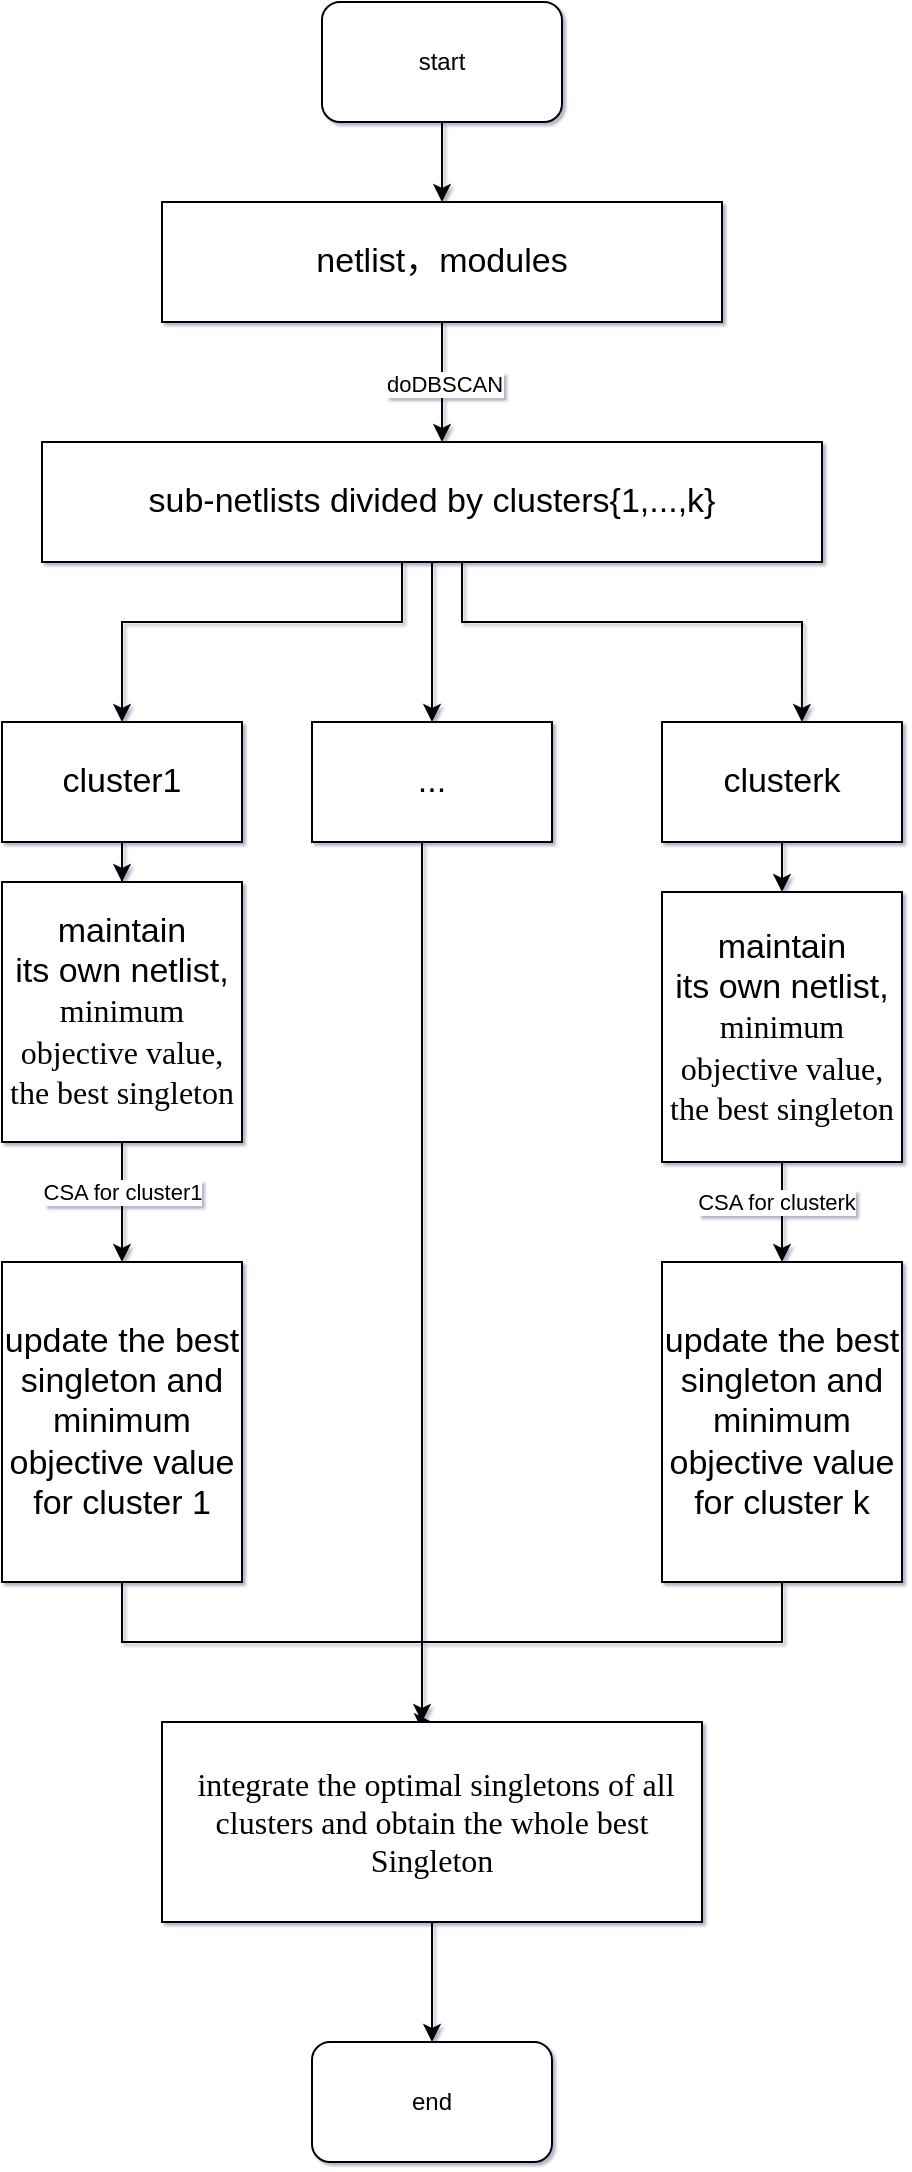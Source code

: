 <mxfile version="24.8.4">
  <diagram id="prtHgNgQTEPvFCAcTncT" name="Page-1">
    <mxGraphModel dx="2066" dy="1141" grid="0" gridSize="10" guides="1" tooltips="1" connect="1" arrows="1" fold="1" page="1" pageScale="1" pageWidth="827" pageHeight="1169" background="#ffffff" math="0" shadow="1">
      <root>
        <mxCell id="0" />
        <mxCell id="1" parent="0" />
        <mxCell id="1eqC_DHQyMoouY-uFuOv-2" style="edgeStyle=orthogonalEdgeStyle;rounded=0;orthogonalLoop=1;jettySize=auto;html=1;" edge="1" parent="1" source="1eqC_DHQyMoouY-uFuOv-1">
          <mxGeometry relative="1" as="geometry">
            <mxPoint x="340" y="330" as="targetPoint" />
          </mxGeometry>
        </mxCell>
        <mxCell id="1eqC_DHQyMoouY-uFuOv-3" value="doDBSCAN" style="edgeLabel;html=1;align=center;verticalAlign=middle;resizable=0;points=[];" vertex="1" connectable="0" parent="1eqC_DHQyMoouY-uFuOv-2">
          <mxGeometry x="0.25" y="-4" relative="1" as="geometry">
            <mxPoint x="4" y="-7" as="offset" />
          </mxGeometry>
        </mxCell>
        <mxCell id="1eqC_DHQyMoouY-uFuOv-1" value="netlist，modules" style="rounded=0;whiteSpace=wrap;html=1;fontSize=17;" vertex="1" parent="1">
          <mxGeometry x="200" y="210" width="280" height="60" as="geometry" />
        </mxCell>
        <mxCell id="1eqC_DHQyMoouY-uFuOv-5" style="edgeStyle=orthogonalEdgeStyle;rounded=0;orthogonalLoop=1;jettySize=auto;html=1;entryX=0.5;entryY=0;entryDx=0;entryDy=0;" edge="1" parent="1" source="1eqC_DHQyMoouY-uFuOv-4" target="1eqC_DHQyMoouY-uFuOv-7">
          <mxGeometry relative="1" as="geometry">
            <mxPoint x="335" y="440" as="targetPoint" />
            <Array as="points">
              <mxPoint x="320" y="420" />
              <mxPoint x="180" y="420" />
            </Array>
          </mxGeometry>
        </mxCell>
        <mxCell id="1eqC_DHQyMoouY-uFuOv-13" style="edgeStyle=orthogonalEdgeStyle;rounded=0;orthogonalLoop=1;jettySize=auto;html=1;entryX=0.5;entryY=0;entryDx=0;entryDy=0;" edge="1" parent="1" source="1eqC_DHQyMoouY-uFuOv-4" target="1eqC_DHQyMoouY-uFuOv-8">
          <mxGeometry relative="1" as="geometry">
            <Array as="points">
              <mxPoint x="335" y="440" />
              <mxPoint x="335" y="440" />
            </Array>
          </mxGeometry>
        </mxCell>
        <mxCell id="1eqC_DHQyMoouY-uFuOv-4" value="sub-netlists divided by clusters{1,...,k}" style="rounded=0;whiteSpace=wrap;html=1;fontSize=17;" vertex="1" parent="1">
          <mxGeometry x="140" y="330" width="390" height="60" as="geometry" />
        </mxCell>
        <mxCell id="1eqC_DHQyMoouY-uFuOv-21" value="" style="edgeStyle=orthogonalEdgeStyle;rounded=0;orthogonalLoop=1;jettySize=auto;html=1;curved=0;" edge="1" parent="1" source="1eqC_DHQyMoouY-uFuOv-7" target="1eqC_DHQyMoouY-uFuOv-20">
          <mxGeometry relative="1" as="geometry" />
        </mxCell>
        <mxCell id="1eqC_DHQyMoouY-uFuOv-7" value="cluster1" style="rounded=0;whiteSpace=wrap;html=1;fontSize=17;" vertex="1" parent="1">
          <mxGeometry x="120" y="470" width="120" height="60" as="geometry" />
        </mxCell>
        <mxCell id="1eqC_DHQyMoouY-uFuOv-37" style="edgeStyle=orthogonalEdgeStyle;rounded=0;orthogonalLoop=1;jettySize=auto;html=1;entryX=0.5;entryY=0;entryDx=0;entryDy=0;" edge="1" parent="1" source="1eqC_DHQyMoouY-uFuOv-8" target="1eqC_DHQyMoouY-uFuOv-34">
          <mxGeometry relative="1" as="geometry">
            <Array as="points">
              <mxPoint x="330" y="1020" />
            </Array>
          </mxGeometry>
        </mxCell>
        <mxCell id="1eqC_DHQyMoouY-uFuOv-8" value="..." style="rounded=0;whiteSpace=wrap;html=1;fontSize=17;" vertex="1" parent="1">
          <mxGeometry x="275" y="470" width="120" height="60" as="geometry" />
        </mxCell>
        <mxCell id="1eqC_DHQyMoouY-uFuOv-30" value="" style="edgeStyle=orthogonalEdgeStyle;rounded=0;orthogonalLoop=1;jettySize=auto;html=1;" edge="1" parent="1" source="1eqC_DHQyMoouY-uFuOv-9" target="1eqC_DHQyMoouY-uFuOv-29">
          <mxGeometry relative="1" as="geometry" />
        </mxCell>
        <mxCell id="1eqC_DHQyMoouY-uFuOv-9" value="clusterk" style="rounded=0;whiteSpace=wrap;html=1;fontSize=17;" vertex="1" parent="1">
          <mxGeometry x="450" y="470" width="120" height="60" as="geometry" />
        </mxCell>
        <mxCell id="1eqC_DHQyMoouY-uFuOv-14" style="edgeStyle=orthogonalEdgeStyle;rounded=0;orthogonalLoop=1;jettySize=auto;html=1;entryX=0.583;entryY=0;entryDx=0;entryDy=0;entryPerimeter=0;" edge="1" parent="1" source="1eqC_DHQyMoouY-uFuOv-4" target="1eqC_DHQyMoouY-uFuOv-9">
          <mxGeometry relative="1" as="geometry">
            <Array as="points">
              <mxPoint x="350" y="420" />
              <mxPoint x="520" y="420" />
            </Array>
          </mxGeometry>
        </mxCell>
        <mxCell id="1eqC_DHQyMoouY-uFuOv-25" style="edgeStyle=orthogonalEdgeStyle;rounded=0;orthogonalLoop=1;jettySize=auto;html=1;exitX=0.5;exitY=1;exitDx=0;exitDy=0;" edge="1" parent="1" source="1eqC_DHQyMoouY-uFuOv-20">
          <mxGeometry relative="1" as="geometry">
            <mxPoint x="180" y="740" as="targetPoint" />
            <Array as="points">
              <mxPoint x="180" y="700" />
              <mxPoint x="180" y="700" />
            </Array>
          </mxGeometry>
        </mxCell>
        <mxCell id="1eqC_DHQyMoouY-uFuOv-26" value="CSA for cluster1" style="edgeLabel;html=1;align=center;verticalAlign=middle;resizable=0;points=[];" vertex="1" connectable="0" parent="1eqC_DHQyMoouY-uFuOv-25">
          <mxGeometry x="-0.16" relative="1" as="geometry">
            <mxPoint as="offset" />
          </mxGeometry>
        </mxCell>
        <mxCell id="1eqC_DHQyMoouY-uFuOv-20" value="maintain&lt;div&gt;its own netlist,&lt;/div&gt;&lt;div&gt;&lt;span style=&quot;font-family: Poppins-Medium; font-size: 16px; text-align: start; background-color: rgb(255, 255, 255);&quot;&gt;minimum objective value, the best singleton&lt;/span&gt;&lt;/div&gt;" style="whiteSpace=wrap;html=1;fontSize=17;rounded=0;" vertex="1" parent="1">
          <mxGeometry x="120" y="550" width="120" height="130" as="geometry" />
        </mxCell>
        <mxCell id="1eqC_DHQyMoouY-uFuOv-35" value="" style="edgeStyle=orthogonalEdgeStyle;rounded=0;orthogonalLoop=1;jettySize=auto;html=1;" edge="1" parent="1" source="1eqC_DHQyMoouY-uFuOv-27" target="1eqC_DHQyMoouY-uFuOv-34">
          <mxGeometry relative="1" as="geometry">
            <Array as="points">
              <mxPoint x="180" y="930" />
              <mxPoint x="330" y="930" />
            </Array>
          </mxGeometry>
        </mxCell>
        <mxCell id="1eqC_DHQyMoouY-uFuOv-27" value="&lt;font style=&quot;font-size: 17px;&quot;&gt;update the best singleton and minimum objective value for cluster 1&lt;/font&gt;" style="rounded=0;whiteSpace=wrap;html=1;" vertex="1" parent="1">
          <mxGeometry x="120" y="740" width="120" height="160" as="geometry" />
        </mxCell>
        <mxCell id="1eqC_DHQyMoouY-uFuOv-32" value="" style="edgeStyle=orthogonalEdgeStyle;rounded=0;orthogonalLoop=1;jettySize=auto;html=1;" edge="1" parent="1" source="1eqC_DHQyMoouY-uFuOv-29" target="1eqC_DHQyMoouY-uFuOv-31">
          <mxGeometry relative="1" as="geometry" />
        </mxCell>
        <mxCell id="1eqC_DHQyMoouY-uFuOv-33" value="CSA for clusterk" style="edgeLabel;html=1;align=center;verticalAlign=middle;resizable=0;points=[];" vertex="1" connectable="0" parent="1eqC_DHQyMoouY-uFuOv-32">
          <mxGeometry x="-0.36" y="-3" relative="1" as="geometry">
            <mxPoint y="4" as="offset" />
          </mxGeometry>
        </mxCell>
        <mxCell id="1eqC_DHQyMoouY-uFuOv-29" value="maintain&lt;div&gt;its own netlist,&lt;/div&gt;&lt;div&gt;&lt;span style=&quot;font-family: Poppins-Medium; font-size: 16px; text-align: start; background-color: rgb(255, 255, 255);&quot;&gt;minimum objective value, the best singleton&lt;/span&gt;&lt;/div&gt;" style="whiteSpace=wrap;html=1;fontSize=17;rounded=0;" vertex="1" parent="1">
          <mxGeometry x="450" y="555" width="120" height="135" as="geometry" />
        </mxCell>
        <mxCell id="1eqC_DHQyMoouY-uFuOv-36" style="edgeStyle=orthogonalEdgeStyle;rounded=0;orthogonalLoop=1;jettySize=auto;html=1;entryX=0.5;entryY=0;entryDx=0;entryDy=0;" edge="1" parent="1" source="1eqC_DHQyMoouY-uFuOv-31" target="1eqC_DHQyMoouY-uFuOv-34">
          <mxGeometry relative="1" as="geometry">
            <Array as="points">
              <mxPoint x="510" y="930" />
              <mxPoint x="330" y="930" />
            </Array>
          </mxGeometry>
        </mxCell>
        <mxCell id="1eqC_DHQyMoouY-uFuOv-31" value="update the best singleton and minimum objective value for cluster k" style="whiteSpace=wrap;html=1;fontSize=17;rounded=0;" vertex="1" parent="1">
          <mxGeometry x="450" y="740" width="120" height="160" as="geometry" />
        </mxCell>
        <mxCell id="1eqC_DHQyMoouY-uFuOv-41" value="" style="edgeStyle=orthogonalEdgeStyle;rounded=0;orthogonalLoop=1;jettySize=auto;html=1;" edge="1" parent="1" source="1eqC_DHQyMoouY-uFuOv-34">
          <mxGeometry relative="1" as="geometry">
            <mxPoint x="335" y="1130" as="targetPoint" />
          </mxGeometry>
        </mxCell>
        <mxCell id="1eqC_DHQyMoouY-uFuOv-34" value="&lt;span style=&quot;font-family: Poppins-Medium; font-size: 16px; text-align: start; background-color: rgb(255, 255, 255);&quot;&gt;&amp;nbsp;integrate the optimal singletons of all clusters and obtain the whole best Singleton&lt;/span&gt;" style="whiteSpace=wrap;html=1;rounded=0;" vertex="1" parent="1">
          <mxGeometry x="200" y="970" width="270" height="100" as="geometry" />
        </mxCell>
        <mxCell id="1eqC_DHQyMoouY-uFuOv-39" value="" style="edgeStyle=orthogonalEdgeStyle;rounded=0;orthogonalLoop=1;jettySize=auto;html=1;" edge="1" parent="1" source="1eqC_DHQyMoouY-uFuOv-38" target="1eqC_DHQyMoouY-uFuOv-1">
          <mxGeometry relative="1" as="geometry" />
        </mxCell>
        <mxCell id="1eqC_DHQyMoouY-uFuOv-38" value="start" style="rounded=1;whiteSpace=wrap;html=1;" vertex="1" parent="1">
          <mxGeometry x="280" y="110" width="120" height="60" as="geometry" />
        </mxCell>
        <mxCell id="1eqC_DHQyMoouY-uFuOv-42" value="end" style="rounded=1;whiteSpace=wrap;html=1;" vertex="1" parent="1">
          <mxGeometry x="275" y="1130" width="120" height="60" as="geometry" />
        </mxCell>
      </root>
    </mxGraphModel>
  </diagram>
</mxfile>
